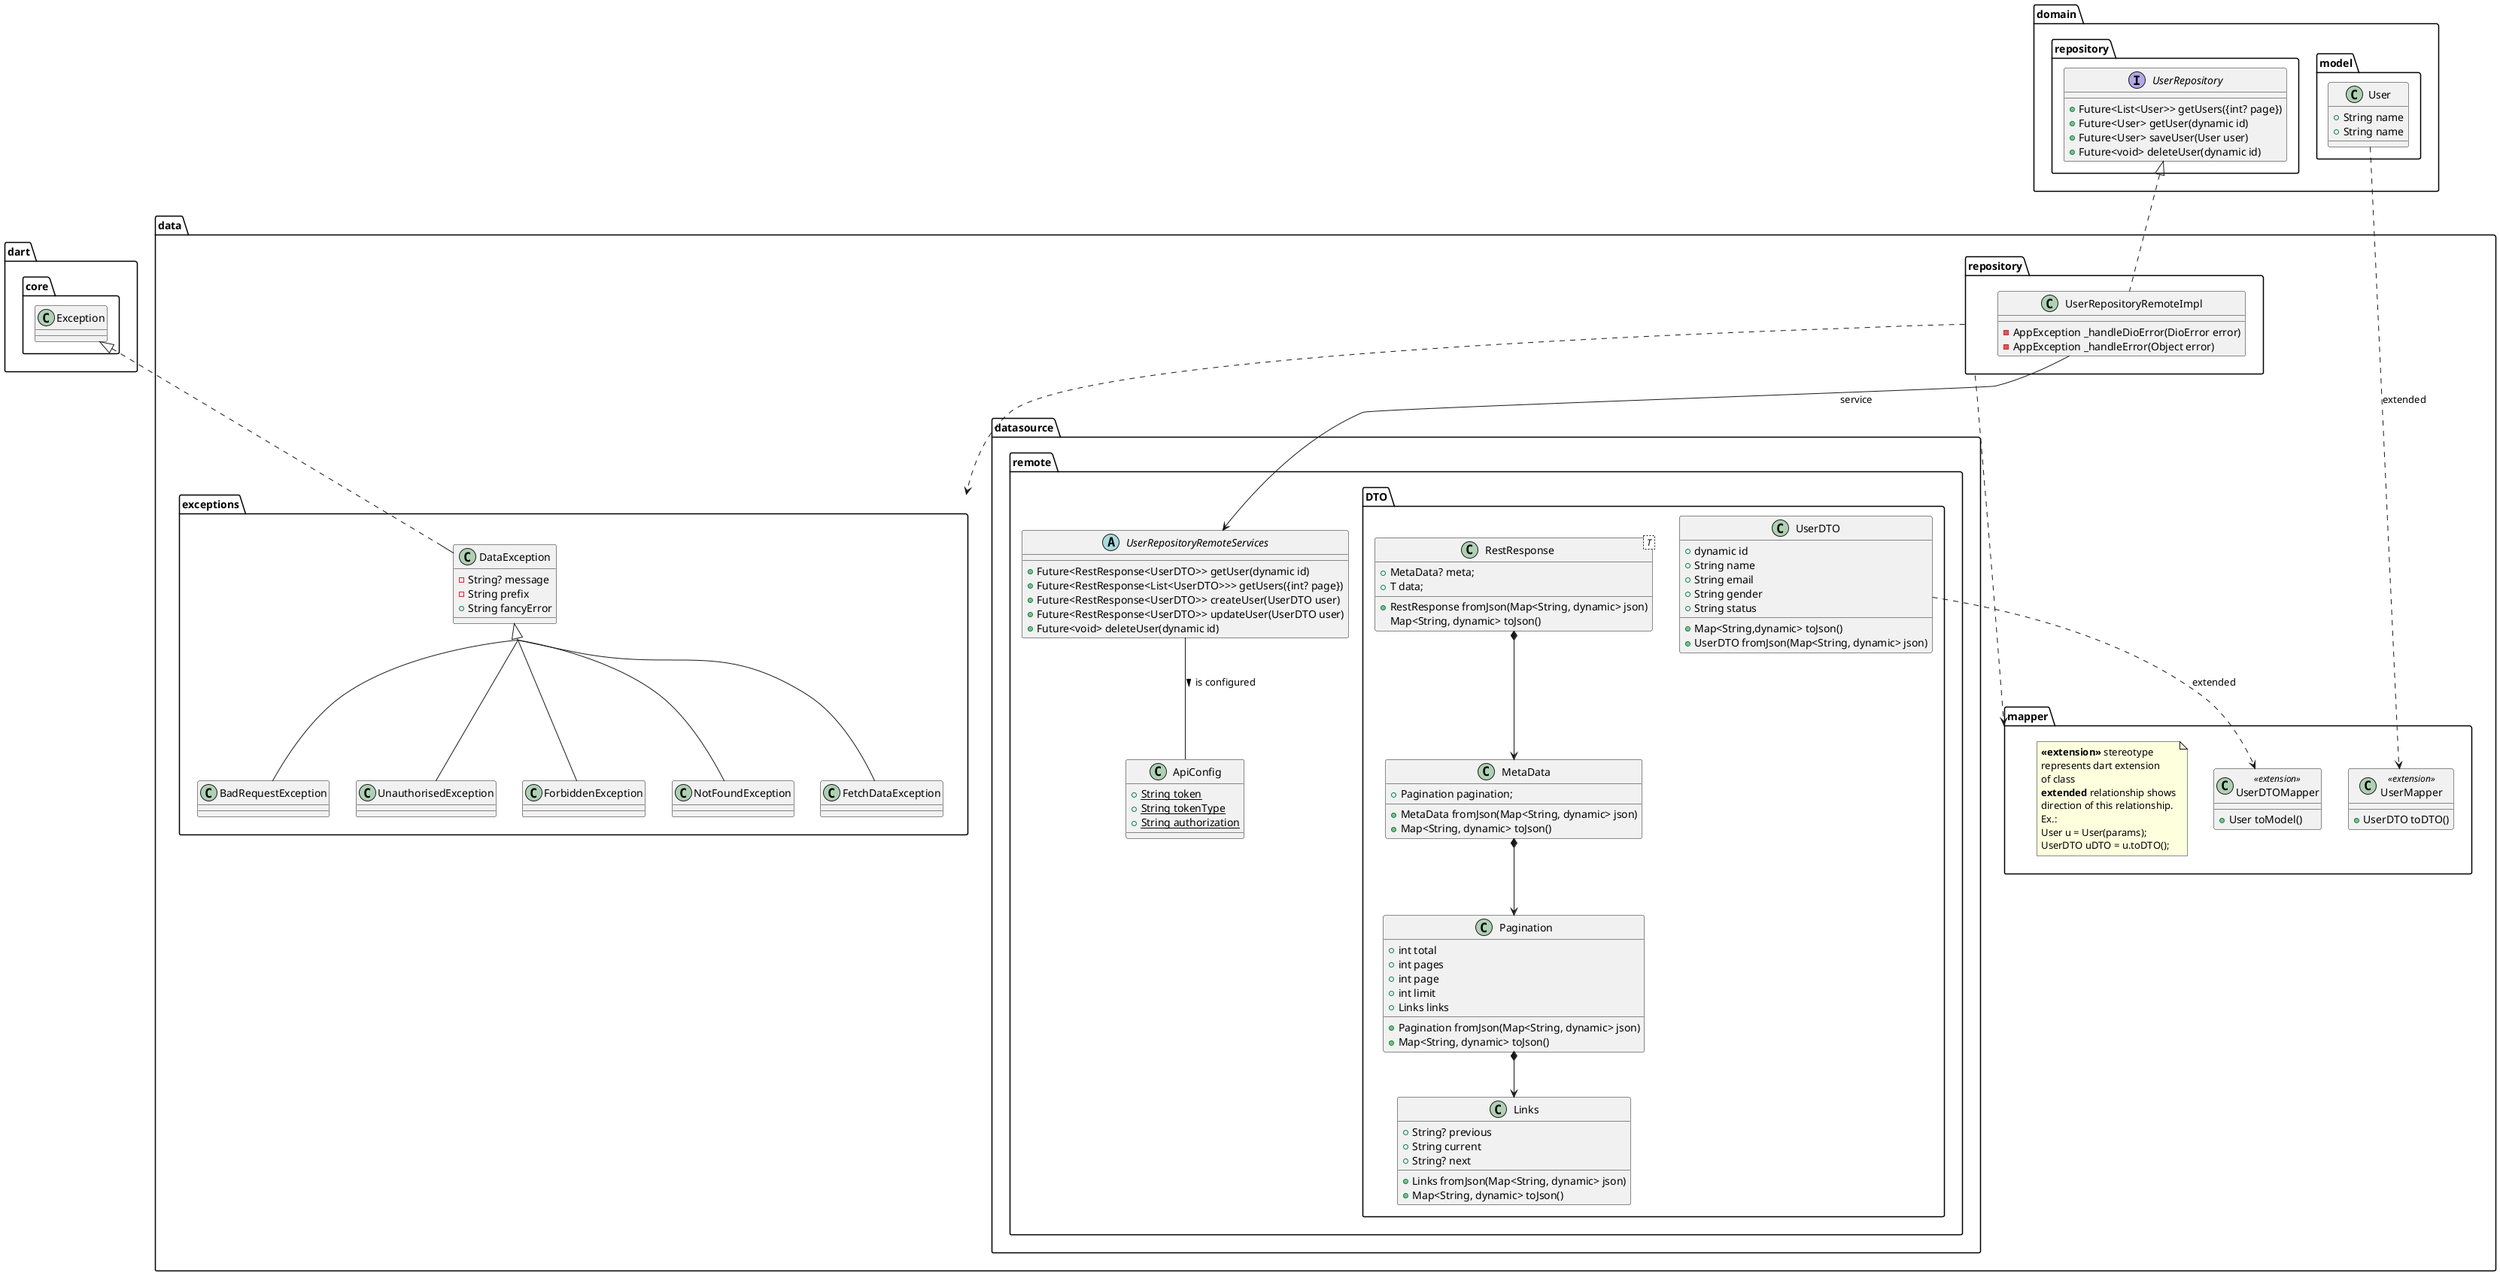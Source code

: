 @startuml
'https://plantuml.com/class-diagram
skinparam << extension >> {
    stereotypeCBackgroundColor orchid
    spotChar X
}

skinparam groupInheritance 3

namespace dart{
    namespace core {
        class Exception
    }
}

namespace domain {
    namespace model {
        class User {
            +String name
            +String name
        }
    }
    namespace repository {
        interface UserRepository{
            +Future<List<User>> getUsers({int? page})
            +Future<User> getUser(dynamic id)
            +Future<User> saveUser(User user)
            +Future<void> deleteUser(dynamic id)
        }
    }
}

namespace data{
    namespace datasource{
        namespace remote{
            namespace DTO {
                class UserDTO {
                  +dynamic id
                  +String name
                  +String email
                  +String gender
                  +String status

                  +Map<String,dynamic> toJson()
                  +UserDTO fromJson(Map<String, dynamic> json)
                }

                class Links {
                  +String? previous
                  +String current
                  +String? next

                  +Links fromJson(Map<String, dynamic> json)
                  +Map<String, dynamic> toJson()
                }

                class Pagination {
                  +int total
                  +int pages
                  +int page
                  +int limit
                  +Links links
                  +Pagination fromJson(Map<String, dynamic> json)
                  +Map<String, dynamic> toJson()
                }

                class MetaData {
                  +Pagination pagination;
                  +MetaData fromJson(Map<String, dynamic> json)
                  +Map<String, dynamic> toJson()
                }

                class RestResponse < T > {
                  + MetaData? meta;
                  + T data;
                  +RestResponse fromJson(Map<String, dynamic> json)
                  Map<String, dynamic> toJson()
                }

                Pagination *--> Links
                MetaData *--> Pagination
                RestResponse *--> MetaData
            }

            abstract class UserRepositoryRemoteServices {
                +Future<RestResponse<UserDTO>> getUser(dynamic id)
                +Future<RestResponse<List<UserDTO>>> getUsers({int? page})
                +Future<RestResponse<UserDTO>> createUser(UserDTO user)
                +Future<RestResponse<UserDTO>> updateUser(UserDTO user)
                +Future<void> deleteUser(dynamic id)
            }

            class ApiConfig {
                +{static} String token
                +{static} String tokenType
                +{static} String authorization
            }

            UserRepositoryRemoteServices -- ApiConfig : > is configured
            data.repository.UserRepositoryRemoteImpl O--> UserRepositoryRemoteServices : service
        }
    }

    namespace exceptions{
        class DataException implements dart.core.Exception {
            -String? message
            -String prefix
            +String fancyError
        }

        class BadRequestException extends DataException
        class UnauthorisedException extends DataException
        class ForbiddenException extends DataException
        class NotFoundException extends DataException
        class FetchDataException extends DataException
    }

    namespace repository {
        class UserRepositoryRemoteImpl implements domain.repository.UserRepository {
            -AppException _handleDioError(DioError error)
            -AppException _handleError(Object error)
        }
    }

    namespace mapper {
        class UserMapper <<extension>> {
            +UserDTO toDTO()
        }

        class UserDTOMapper <<extension>> {
            +User toModel()
        }

        note "**<<extension>>** stereotype\nrepresents dart extension\nof class\n**extended** relationship shows\ndirection of this relationship.\nEx.:\nUser u = User(params);\nUserDTO uDTO = u.toDTO();" as extension_note

        domain.model.User ..> UserMapper : extended
        data.datasource.remote.DTO.UserDTO ..> UserDTOMapper : extended
    }

    "data.repository" ..> "data.exceptions"
    "data.repository" ..> "data.mapper"

}
@enduml
